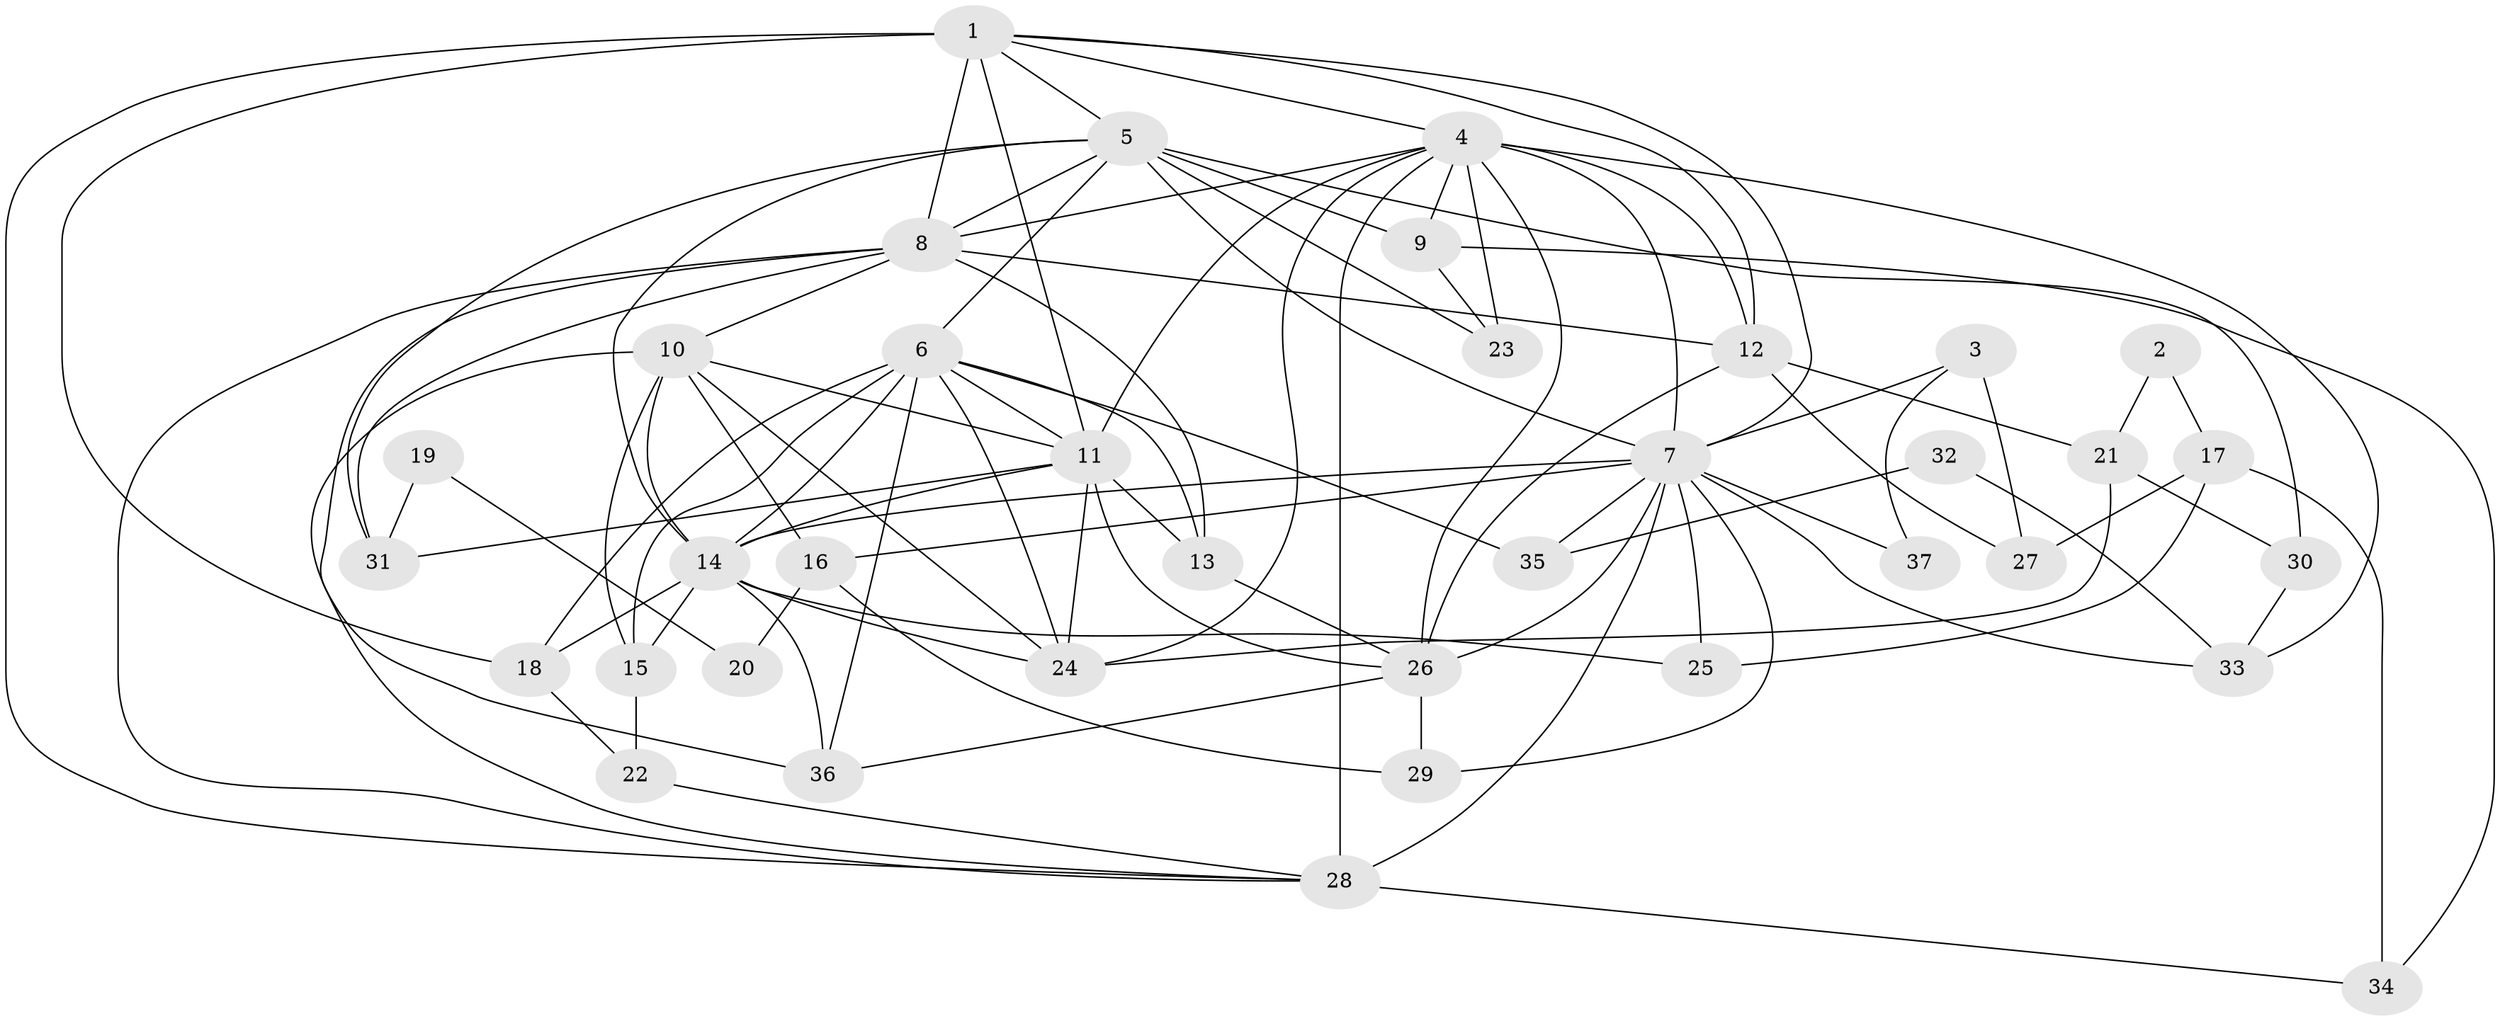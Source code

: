 // original degree distribution, {4: 0.32954545454545453, 2: 0.10227272727272728, 3: 0.2727272727272727, 5: 0.18181818181818182, 7: 0.022727272727272728, 6: 0.06818181818181818, 8: 0.022727272727272728}
// Generated by graph-tools (version 1.1) at 2025/51/03/04/25 22:51:04]
// undirected, 37 vertices, 94 edges
graph export_dot {
  node [color=gray90,style=filled];
  1;
  2;
  3;
  4;
  5;
  6;
  7;
  8;
  9;
  10;
  11;
  12;
  13;
  14;
  15;
  16;
  17;
  18;
  19;
  20;
  21;
  22;
  23;
  24;
  25;
  26;
  27;
  28;
  29;
  30;
  31;
  32;
  33;
  34;
  35;
  36;
  37;
  1 -- 4 [weight=1.0];
  1 -- 5 [weight=1.0];
  1 -- 7 [weight=1.0];
  1 -- 8 [weight=3.0];
  1 -- 11 [weight=1.0];
  1 -- 12 [weight=1.0];
  1 -- 18 [weight=1.0];
  1 -- 28 [weight=1.0];
  2 -- 17 [weight=1.0];
  2 -- 21 [weight=1.0];
  3 -- 7 [weight=1.0];
  3 -- 27 [weight=1.0];
  3 -- 37 [weight=1.0];
  4 -- 7 [weight=3.0];
  4 -- 8 [weight=1.0];
  4 -- 9 [weight=4.0];
  4 -- 11 [weight=2.0];
  4 -- 12 [weight=2.0];
  4 -- 23 [weight=3.0];
  4 -- 24 [weight=1.0];
  4 -- 26 [weight=3.0];
  4 -- 28 [weight=3.0];
  4 -- 33 [weight=1.0];
  5 -- 6 [weight=1.0];
  5 -- 7 [weight=2.0];
  5 -- 8 [weight=1.0];
  5 -- 9 [weight=1.0];
  5 -- 14 [weight=1.0];
  5 -- 23 [weight=1.0];
  5 -- 30 [weight=1.0];
  5 -- 31 [weight=1.0];
  6 -- 11 [weight=1.0];
  6 -- 13 [weight=1.0];
  6 -- 14 [weight=1.0];
  6 -- 15 [weight=1.0];
  6 -- 18 [weight=1.0];
  6 -- 24 [weight=1.0];
  6 -- 35 [weight=1.0];
  6 -- 36 [weight=1.0];
  7 -- 14 [weight=2.0];
  7 -- 16 [weight=1.0];
  7 -- 25 [weight=1.0];
  7 -- 26 [weight=1.0];
  7 -- 28 [weight=1.0];
  7 -- 29 [weight=1.0];
  7 -- 33 [weight=1.0];
  7 -- 35 [weight=1.0];
  7 -- 37 [weight=2.0];
  8 -- 10 [weight=2.0];
  8 -- 12 [weight=1.0];
  8 -- 13 [weight=1.0];
  8 -- 28 [weight=1.0];
  8 -- 31 [weight=1.0];
  8 -- 36 [weight=2.0];
  9 -- 23 [weight=1.0];
  9 -- 34 [weight=1.0];
  10 -- 11 [weight=1.0];
  10 -- 14 [weight=2.0];
  10 -- 15 [weight=1.0];
  10 -- 16 [weight=1.0];
  10 -- 24 [weight=1.0];
  10 -- 28 [weight=1.0];
  11 -- 13 [weight=1.0];
  11 -- 14 [weight=2.0];
  11 -- 24 [weight=1.0];
  11 -- 26 [weight=2.0];
  11 -- 31 [weight=2.0];
  12 -- 21 [weight=1.0];
  12 -- 26 [weight=1.0];
  12 -- 27 [weight=1.0];
  13 -- 26 [weight=1.0];
  14 -- 15 [weight=1.0];
  14 -- 18 [weight=1.0];
  14 -- 24 [weight=1.0];
  14 -- 25 [weight=2.0];
  14 -- 36 [weight=1.0];
  15 -- 22 [weight=2.0];
  16 -- 20 [weight=1.0];
  16 -- 29 [weight=1.0];
  17 -- 25 [weight=1.0];
  17 -- 27 [weight=1.0];
  17 -- 34 [weight=1.0];
  18 -- 22 [weight=2.0];
  19 -- 20 [weight=1.0];
  19 -- 31 [weight=1.0];
  21 -- 24 [weight=2.0];
  21 -- 30 [weight=1.0];
  22 -- 28 [weight=1.0];
  26 -- 29 [weight=1.0];
  26 -- 36 [weight=1.0];
  28 -- 34 [weight=1.0];
  30 -- 33 [weight=1.0];
  32 -- 33 [weight=1.0];
  32 -- 35 [weight=1.0];
}
